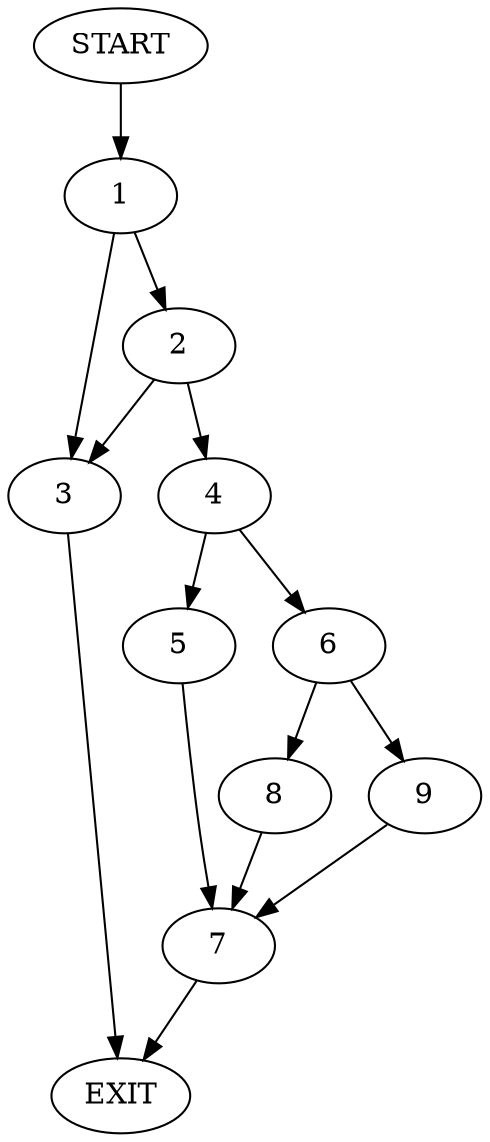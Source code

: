 digraph {
0 [label="START"]
10 [label="EXIT"]
0 -> 1
1 -> 2
1 -> 3
3 -> 10
2 -> 4
2 -> 3
4 -> 5
4 -> 6
5 -> 7
6 -> 8
6 -> 9
7 -> 10
8 -> 7
9 -> 7
}
